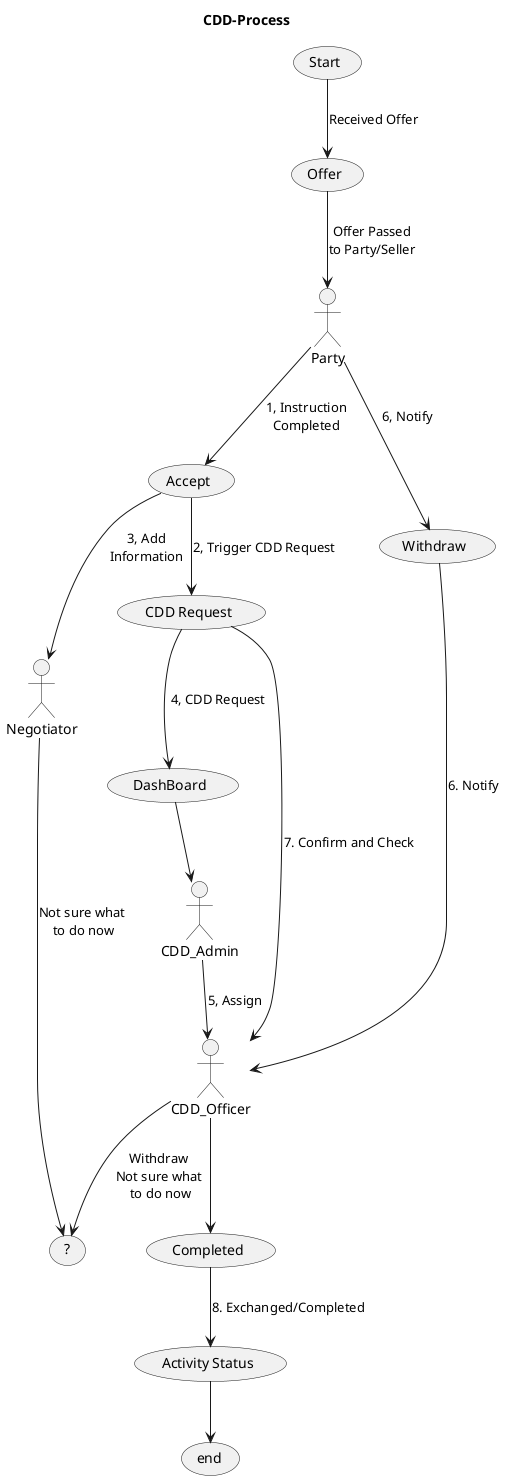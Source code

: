 @startuml CDDProcess

title CDD-Process

(Start) --> (Offer) : Received Offer
(Offer) --> Party : Offer Passed\nto Party/Seller
Party --> (Accept) : 1, Instruction\nCompleted
(Accept) --> (CDD Request) : 2, Trigger CDD Request
(Accept) --> Negotiator : 3, Add\nInformation
Negotiator --> (?) : Not sure what\n to do now
(CDD Request) --> (DashBoard) : 4, CDD Request
(DashBoard) --> CDD_Admin
CDD_Admin --> CDD_Officer : 5, Assign
Party --> (Withdraw) : 6, Notify
(Withdraw) --> CDD_Officer : 6. Notify
(CDD Request) --> CDD_Officer : 7. Confirm and Check
CDD_Officer --> (Completed)
CDD_Officer --> (?) : Withdraw\nNot sure what\n to do now
(Completed) --> (Activity Status) : 8. Exchanged/Completed
(Activity Status) --> (end)
@enduml